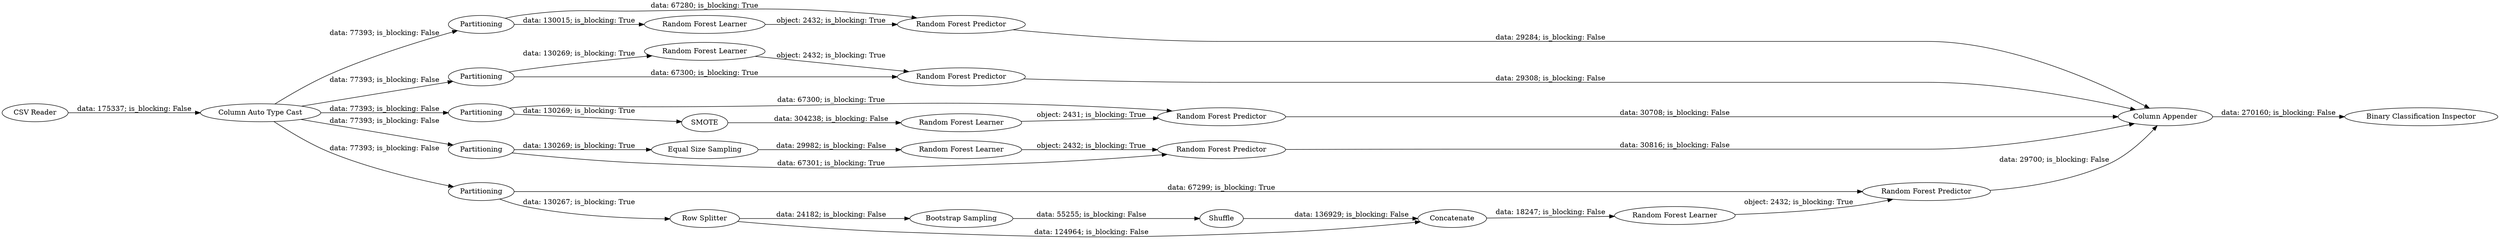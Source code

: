 digraph {
	"-5889030562454970093_5" [label="CSV Reader"]
	"-5889030562454970093_46" [label=Shuffle]
	"-5889030562454970093_29" [label="Equal Size Sampling"]
	"-5889030562454970093_24" [label="Random Forest Learner"]
	"-5889030562454970093_25" [label="Random Forest Predictor"]
	"-5889030562454970093_41" [label="Bootstrap Sampling"]
	"-5889030562454970093_49" [label="Random Forest Predictor"]
	"-5889030562454970093_30" [label="Random Forest Predictor"]
	"-5889030562454970093_21" [label="Random Forest Predictor"]
	"-5889030562454970093_27" [label="Random Forest Predictor"]
	"-5889030562454970093_48" [label="Random Forest Learner"]
	"-5889030562454970093_19" [label=Partitioning]
	"-5889030562454970093_40" [label="Column Auto Type Cast"]
	"-5889030562454970093_26" [label="Random Forest Learner"]
	"-5889030562454970093_45" [label=Concatenate]
	"-5889030562454970093_6" [label=Partitioning]
	"-5889030562454970093_3" [label=Partitioning]
	"-5889030562454970093_33" [label=Partitioning]
	"-5889030562454970093_20" [label="Random Forest Learner"]
	"-5889030562454970093_44" [label="Row Splitter"]
	"-5889030562454970093_38" [label="Binary Classification Inspector"]
	"-5889030562454970093_39" [label="Column Appender"]
	"-5889030562454970093_47" [label=Partitioning]
	"-5889030562454970093_4" [label=SMOTE]
	"-5889030562454970093_35" [label="Random Forest Learner"]
	"-5889030562454970093_47" -> "-5889030562454970093_44" [label="data: 130267; is_blocking: True"]
	"-5889030562454970093_35" -> "-5889030562454970093_30" [label="object: 2432; is_blocking: True"]
	"-5889030562454970093_20" -> "-5889030562454970093_21" [label="object: 2432; is_blocking: True"]
	"-5889030562454970093_29" -> "-5889030562454970093_35" [label="data: 29982; is_blocking: False"]
	"-5889030562454970093_40" -> "-5889030562454970093_33" [label="data: 77393; is_blocking: False"]
	"-5889030562454970093_33" -> "-5889030562454970093_30" [label="data: 67301; is_blocking: True"]
	"-5889030562454970093_41" -> "-5889030562454970093_46" [label="data: 55255; is_blocking: False"]
	"-5889030562454970093_47" -> "-5889030562454970093_49" [label="data: 67299; is_blocking: True"]
	"-5889030562454970093_44" -> "-5889030562454970093_45" [label="data: 124964; is_blocking: False"]
	"-5889030562454970093_3" -> "-5889030562454970093_27" [label="data: 67300; is_blocking: True"]
	"-5889030562454970093_33" -> "-5889030562454970093_29" [label="data: 130269; is_blocking: True"]
	"-5889030562454970093_48" -> "-5889030562454970093_49" [label="object: 2432; is_blocking: True"]
	"-5889030562454970093_39" -> "-5889030562454970093_38" [label="data: 270160; is_blocking: False"]
	"-5889030562454970093_40" -> "-5889030562454970093_47" [label="data: 77393; is_blocking: False"]
	"-5889030562454970093_49" -> "-5889030562454970093_39" [label="data: 29700; is_blocking: False"]
	"-5889030562454970093_27" -> "-5889030562454970093_39" [label="data: 30708; is_blocking: False"]
	"-5889030562454970093_21" -> "-5889030562454970093_39" [label="data: 29284; is_blocking: False"]
	"-5889030562454970093_46" -> "-5889030562454970093_45" [label="data: 136929; is_blocking: False"]
	"-5889030562454970093_30" -> "-5889030562454970093_39" [label="data: 30816; is_blocking: False"]
	"-5889030562454970093_45" -> "-5889030562454970093_48" [label="data: 18247; is_blocking: False"]
	"-5889030562454970093_44" -> "-5889030562454970093_41" [label="data: 24182; is_blocking: False"]
	"-5889030562454970093_6" -> "-5889030562454970093_25" [label="data: 67300; is_blocking: True"]
	"-5889030562454970093_40" -> "-5889030562454970093_19" [label="data: 77393; is_blocking: False"]
	"-5889030562454970093_40" -> "-5889030562454970093_6" [label="data: 77393; is_blocking: False"]
	"-5889030562454970093_40" -> "-5889030562454970093_3" [label="data: 77393; is_blocking: False"]
	"-5889030562454970093_5" -> "-5889030562454970093_40" [label="data: 175337; is_blocking: False"]
	"-5889030562454970093_25" -> "-5889030562454970093_39" [label="data: 29308; is_blocking: False"]
	"-5889030562454970093_24" -> "-5889030562454970093_25" [label="object: 2432; is_blocking: True"]
	"-5889030562454970093_19" -> "-5889030562454970093_20" [label="data: 130015; is_blocking: True"]
	"-5889030562454970093_3" -> "-5889030562454970093_4" [label="data: 130269; is_blocking: True"]
	"-5889030562454970093_26" -> "-5889030562454970093_27" [label="object: 2431; is_blocking: True"]
	"-5889030562454970093_4" -> "-5889030562454970093_26" [label="data: 304238; is_blocking: False"]
	"-5889030562454970093_6" -> "-5889030562454970093_24" [label="data: 130269; is_blocking: True"]
	"-5889030562454970093_19" -> "-5889030562454970093_21" [label="data: 67280; is_blocking: True"]
	rankdir=LR
}

